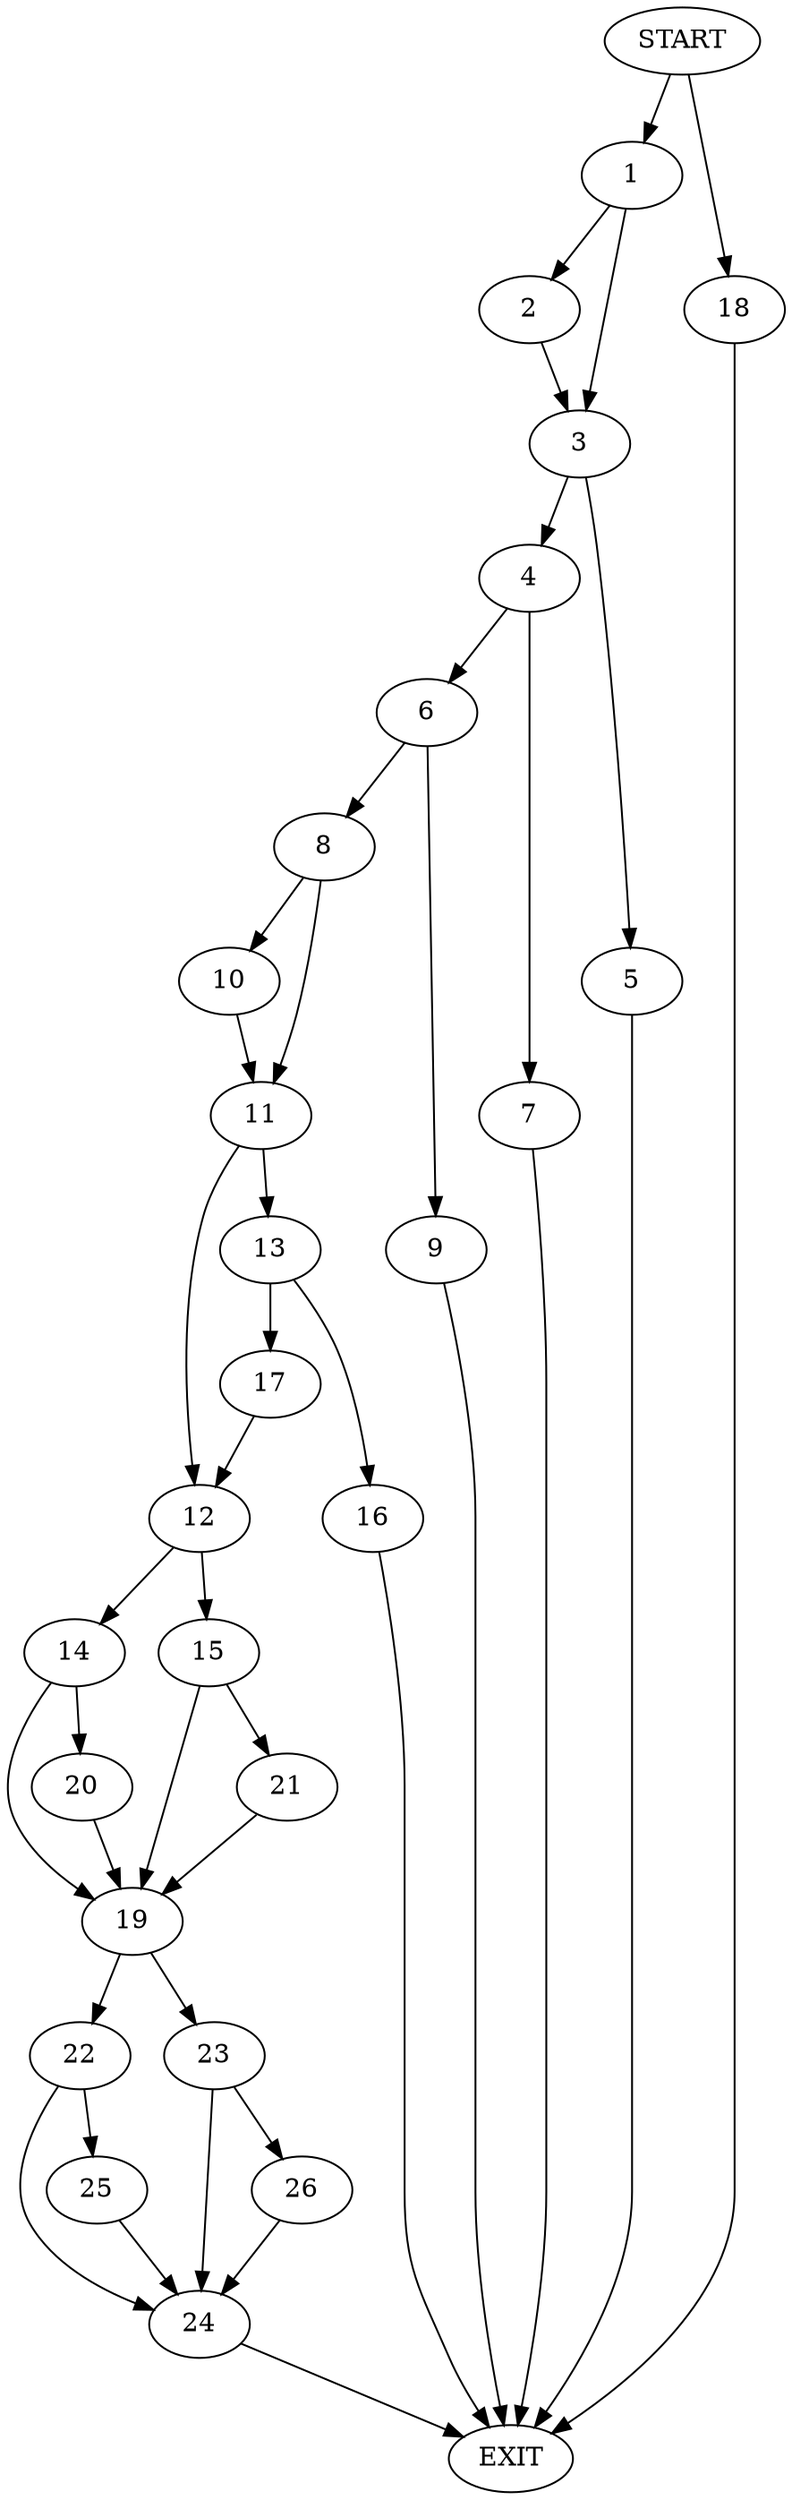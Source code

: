 digraph {
0 [label="START"]
27 [label="EXIT"]
0 -> 1
1 -> 2
1 -> 3
2 -> 3
3 -> 4
3 -> 5
5 -> 27
4 -> 6
4 -> 7
6 -> 8
6 -> 9
7 -> 27
8 -> 10
8 -> 11
9 -> 27
11 -> 12
11 -> 13
10 -> 11
12 -> 14
12 -> 15
13 -> 16
13 -> 17
16 -> 27
17 -> 12
0 -> 18
18 -> 27
14 -> 19
14 -> 20
15 -> 19
15 -> 21
21 -> 19
19 -> 22
19 -> 23
20 -> 19
22 -> 24
22 -> 25
23 -> 24
23 -> 26
26 -> 24
24 -> 27
25 -> 24
}
